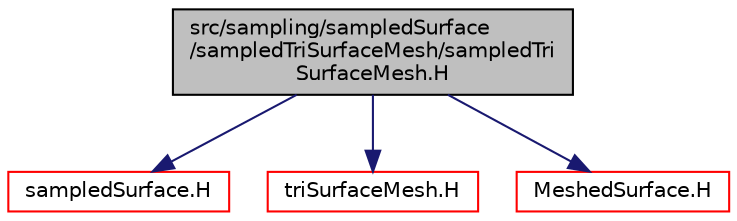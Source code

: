digraph "src/sampling/sampledSurface/sampledTriSurfaceMesh/sampledTriSurfaceMesh.H"
{
  bgcolor="transparent";
  edge [fontname="Helvetica",fontsize="10",labelfontname="Helvetica",labelfontsize="10"];
  node [fontname="Helvetica",fontsize="10",shape=record];
  Node0 [label="src/sampling/sampledSurface\l/sampledTriSurfaceMesh/sampledTri\lSurfaceMesh.H",height=0.2,width=0.4,color="black", fillcolor="grey75", style="filled", fontcolor="black"];
  Node0 -> Node1 [color="midnightblue",fontsize="10",style="solid",fontname="Helvetica"];
  Node1 [label="sampledSurface.H",height=0.2,width=0.4,color="red",URL="$a15134.html"];
  Node0 -> Node344 [color="midnightblue",fontsize="10",style="solid",fontname="Helvetica"];
  Node344 [label="triSurfaceMesh.H",height=0.2,width=0.4,color="red",URL="$a08543.html"];
  Node0 -> Node368 [color="midnightblue",fontsize="10",style="solid",fontname="Helvetica"];
  Node368 [label="MeshedSurface.H",height=0.2,width=0.4,color="red",URL="$a15362.html"];
}
